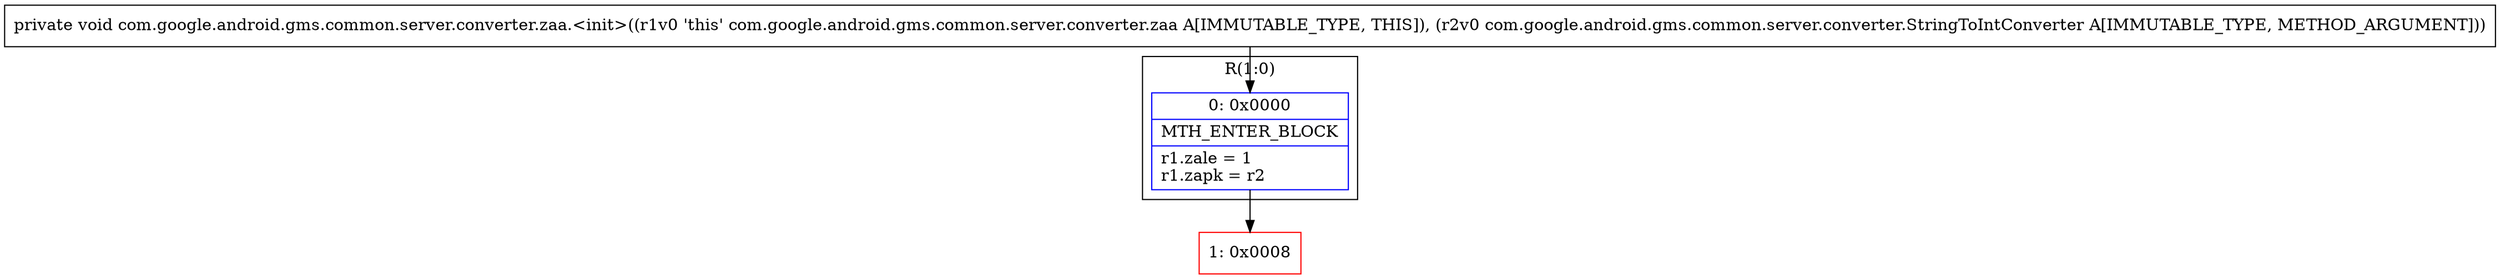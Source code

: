 digraph "CFG forcom.google.android.gms.common.server.converter.zaa.\<init\>(Lcom\/google\/android\/gms\/common\/server\/converter\/StringToIntConverter;)V" {
subgraph cluster_Region_1634386864 {
label = "R(1:0)";
node [shape=record,color=blue];
Node_0 [shape=record,label="{0\:\ 0x0000|MTH_ENTER_BLOCK\l|r1.zale = 1\lr1.zapk = r2\l}"];
}
Node_1 [shape=record,color=red,label="{1\:\ 0x0008}"];
MethodNode[shape=record,label="{private void com.google.android.gms.common.server.converter.zaa.\<init\>((r1v0 'this' com.google.android.gms.common.server.converter.zaa A[IMMUTABLE_TYPE, THIS]), (r2v0 com.google.android.gms.common.server.converter.StringToIntConverter A[IMMUTABLE_TYPE, METHOD_ARGUMENT])) }"];
MethodNode -> Node_0;
Node_0 -> Node_1;
}

